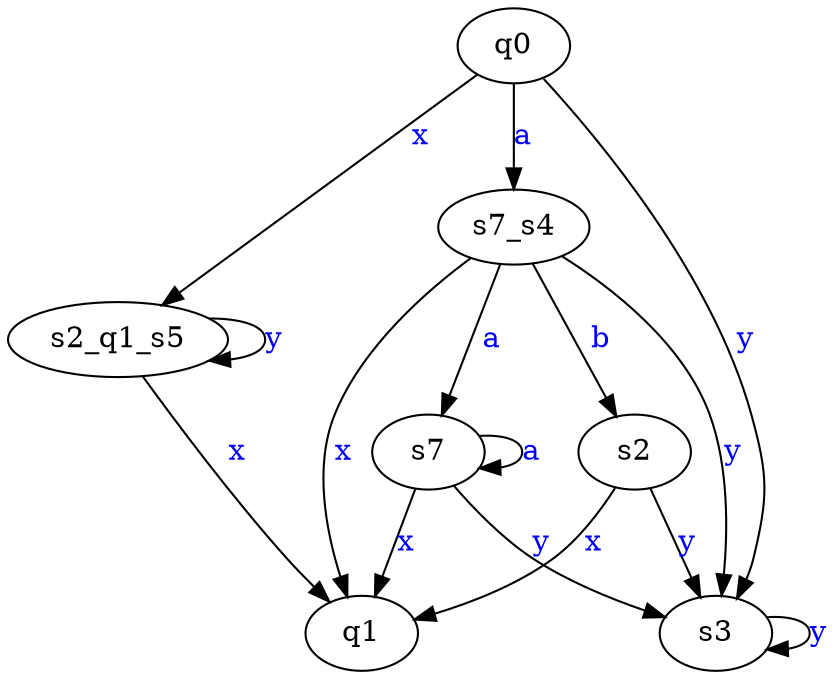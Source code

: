 digraph G {
	s2_q1_s5->q1[ label=<<font color="blue">x</font>> ];
	s2->q1[ label=<<font color="blue">x</font>> ];
	q0->s3[ label=<<font color="blue">y</font>> ];
	s7_s4->q1[ label=<<font color="blue">x</font>> ];
	s7->s7[ label=<<font color="blue">a</font>> ];
	s7_s4->s3[ label=<<font color="blue">y</font>> ];
	s7_s4->s2[ label=<<font color="blue">b</font>> ];
	s2->s3[ label=<<font color="blue">y</font>> ];
	q0->s7_s4[ label=<<font color="blue">a</font>> ];
	q0->s2_q1_s5[ label=<<font color="blue">x</font>> ];
	s7->s3[ label=<<font color="blue">y</font>> ];
	s7->q1[ label=<<font color="blue">x</font>> ];
	s2_q1_s5->s2_q1_s5[ label=<<font color="blue">y</font>> ];
	s7_s4->s7[ label=<<font color="blue">a</font>> ];
	s3->s3[ label=<<font color="blue">y</font>> ];
	q0;
	q1;
	s2;
	s2_q1_s5;
	s3;
	s7;
	s7_s4;

}
